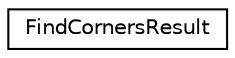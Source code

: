 digraph "Graphical Class Hierarchy"
{
 // INTERACTIVE_SVG=YES
  edge [fontname="Helvetica",fontsize="10",labelfontname="Helvetica",labelfontsize="10"];
  node [fontname="Helvetica",fontsize="10",shape=record];
  rankdir="LR";
  Node1 [label="FindCornersResult",height=0.2,width=0.4,color="black", fillcolor="white", style="filled",URL="$struct_find_corners_result.html",tooltip="Structure that contains the result of corner detection. "];
}
